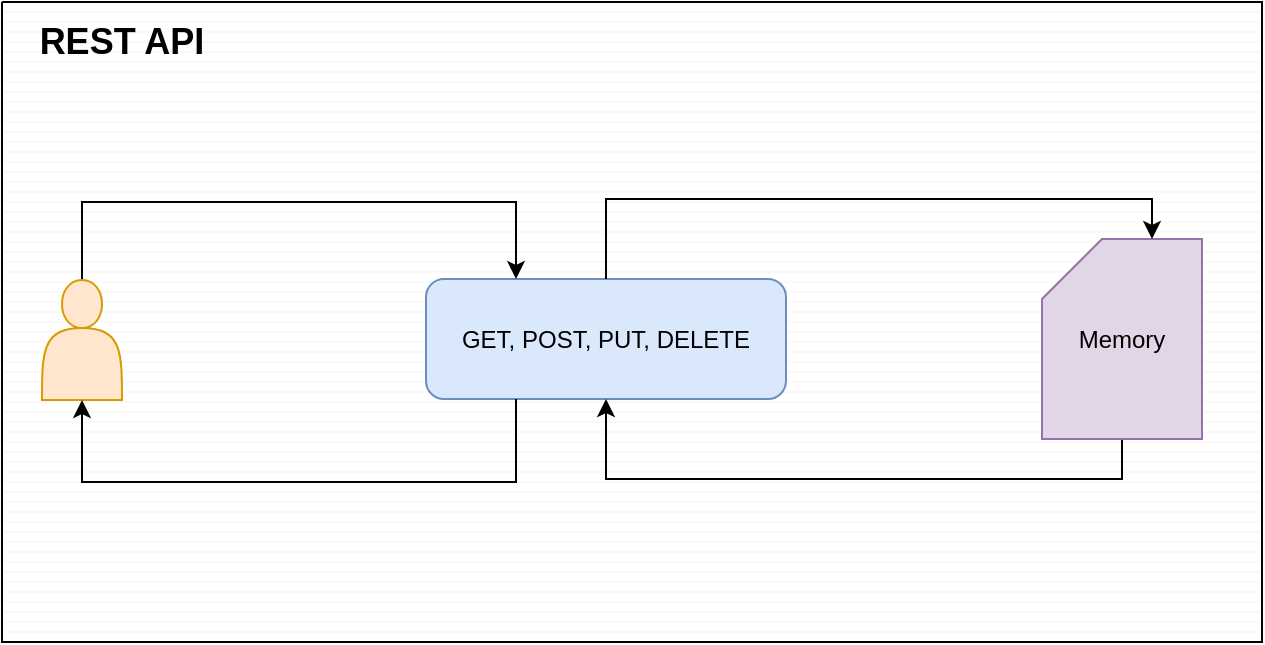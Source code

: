 <mxfile version="13.5.7" type="device"><diagram id="CmXZR3_kA0yRtBaw_L7v" name="Page-1"><mxGraphModel dx="1086" dy="816" grid="1" gridSize="10" guides="1" tooltips="1" connect="1" arrows="1" fold="1" page="1" pageScale="1" pageWidth="827" pageHeight="569" math="0" shadow="0"><root><mxCell id="0"/><mxCell id="1" parent="0"/><mxCell id="-k6GGB03XRbvYKGU7zTD-14" value="" style="group" vertex="1" connectable="0" parent="1"><mxGeometry x="80" y="80" width="630" height="320" as="geometry"/></mxCell><mxCell id="-k6GGB03XRbvYKGU7zTD-12" value="" style="verticalLabelPosition=bottom;verticalAlign=top;html=1;shape=mxgraph.basic.patternFillRect;fillStyle=hor;step=5;fillStrokeWidth=0.2;fillStrokeColor=#dddddd;" vertex="1" parent="-k6GGB03XRbvYKGU7zTD-14"><mxGeometry width="630" height="320" as="geometry"/></mxCell><mxCell id="-k6GGB03XRbvYKGU7zTD-2" value="GET, POST, PUT, DELETE" style="rounded=1;whiteSpace=wrap;html=1;fillColor=#dae8fc;strokeColor=#6c8ebf;" vertex="1" parent="-k6GGB03XRbvYKGU7zTD-14"><mxGeometry x="212" y="138.5" width="180" height="60" as="geometry"/></mxCell><mxCell id="-k6GGB03XRbvYKGU7zTD-5" style="edgeStyle=orthogonalEdgeStyle;rounded=0;orthogonalLoop=1;jettySize=auto;html=1;exitX=0.5;exitY=1;exitDx=0;exitDy=0;exitPerimeter=0;entryX=0.5;entryY=1;entryDx=0;entryDy=0;" edge="1" parent="-k6GGB03XRbvYKGU7zTD-14" source="-k6GGB03XRbvYKGU7zTD-3" target="-k6GGB03XRbvYKGU7zTD-2"><mxGeometry relative="1" as="geometry"/></mxCell><mxCell id="-k6GGB03XRbvYKGU7zTD-3" value="Memory" style="shape=card;whiteSpace=wrap;html=1;fillColor=#e1d5e7;strokeColor=#9673a6;" vertex="1" parent="-k6GGB03XRbvYKGU7zTD-14"><mxGeometry x="520" y="118.5" width="80" height="100" as="geometry"/></mxCell><mxCell id="-k6GGB03XRbvYKGU7zTD-4" style="edgeStyle=orthogonalEdgeStyle;rounded=0;orthogonalLoop=1;jettySize=auto;html=1;exitX=0.5;exitY=0;exitDx=0;exitDy=0;entryX=0;entryY=0;entryDx=55;entryDy=0;entryPerimeter=0;" edge="1" parent="-k6GGB03XRbvYKGU7zTD-14" source="-k6GGB03XRbvYKGU7zTD-2" target="-k6GGB03XRbvYKGU7zTD-3"><mxGeometry relative="1" as="geometry"/></mxCell><mxCell id="-k6GGB03XRbvYKGU7zTD-11" style="edgeStyle=orthogonalEdgeStyle;rounded=0;orthogonalLoop=1;jettySize=auto;html=1;exitX=0.5;exitY=0;exitDx=0;exitDy=0;entryX=0.25;entryY=0;entryDx=0;entryDy=0;" edge="1" parent="-k6GGB03XRbvYKGU7zTD-14" source="-k6GGB03XRbvYKGU7zTD-9" target="-k6GGB03XRbvYKGU7zTD-2"><mxGeometry relative="1" as="geometry"><Array as="points"><mxPoint x="40" y="100"/><mxPoint x="257" y="100"/></Array></mxGeometry></mxCell><mxCell id="-k6GGB03XRbvYKGU7zTD-9" value="" style="shape=actor;whiteSpace=wrap;html=1;fillColor=#ffe6cc;strokeColor=#d79b00;" vertex="1" parent="-k6GGB03XRbvYKGU7zTD-14"><mxGeometry x="20" y="139" width="40" height="60" as="geometry"/></mxCell><mxCell id="-k6GGB03XRbvYKGU7zTD-10" style="edgeStyle=orthogonalEdgeStyle;rounded=0;orthogonalLoop=1;jettySize=auto;html=1;exitX=0.25;exitY=1;exitDx=0;exitDy=0;entryX=0.5;entryY=1;entryDx=0;entryDy=0;" edge="1" parent="-k6GGB03XRbvYKGU7zTD-14" source="-k6GGB03XRbvYKGU7zTD-2" target="-k6GGB03XRbvYKGU7zTD-9"><mxGeometry relative="1" as="geometry"><Array as="points"><mxPoint x="257" y="240"/><mxPoint x="40" y="240"/></Array></mxGeometry></mxCell><mxCell id="-k6GGB03XRbvYKGU7zTD-13" value="REST API" style="text;html=1;strokeColor=none;fillColor=none;align=center;verticalAlign=middle;whiteSpace=wrap;rounded=0;fontSize=18;fontStyle=1" vertex="1" parent="-k6GGB03XRbvYKGU7zTD-14"><mxGeometry x="10" y="10" width="100" height="20" as="geometry"/></mxCell></root></mxGraphModel></diagram></mxfile>